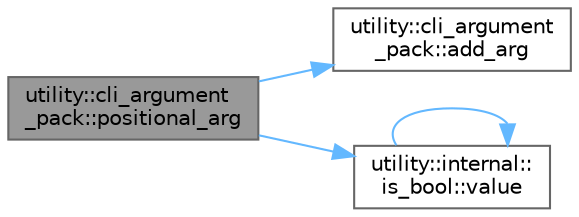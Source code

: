 digraph "utility::cli_argument_pack::positional_arg"
{
 // LATEX_PDF_SIZE
  bgcolor="transparent";
  edge [fontname=Helvetica,fontsize=10,labelfontname=Helvetica,labelfontsize=10];
  node [fontname=Helvetica,fontsize=10,shape=box,height=0.2,width=0.4];
  rankdir="LR";
  Node1 [id="Node000001",label="utility::cli_argument\l_pack::positional_arg",height=0.2,width=0.4,color="gray40", fillcolor="grey60", style="filled", fontcolor="black",tooltip=" "];
  Node1 -> Node2 [id="edge1_Node000001_Node000002",color="steelblue1",style="solid",tooltip=" "];
  Node2 [id="Node000002",label="utility::cli_argument\l_pack::add_arg",height=0.2,width=0.4,color="grey40", fillcolor="white", style="filled",URL="$classutility_1_1cli__argument__pack.html#ae9d77e671f643cbce799513cbad1b521",tooltip=" "];
  Node1 -> Node3 [id="edge2_Node000001_Node000003",color="steelblue1",style="solid",tooltip=" "];
  Node3 [id="Node000003",label="utility::internal::\lis_bool::value",height=0.2,width=0.4,color="grey40", fillcolor="white", style="filled",URL="$structutility_1_1internal_1_1is__bool.html#a9e899b2b07167e9ac4e6e448db6de089",tooltip=" "];
  Node3 -> Node3 [id="edge3_Node000003_Node000003",color="steelblue1",style="solid",tooltip=" "];
}
